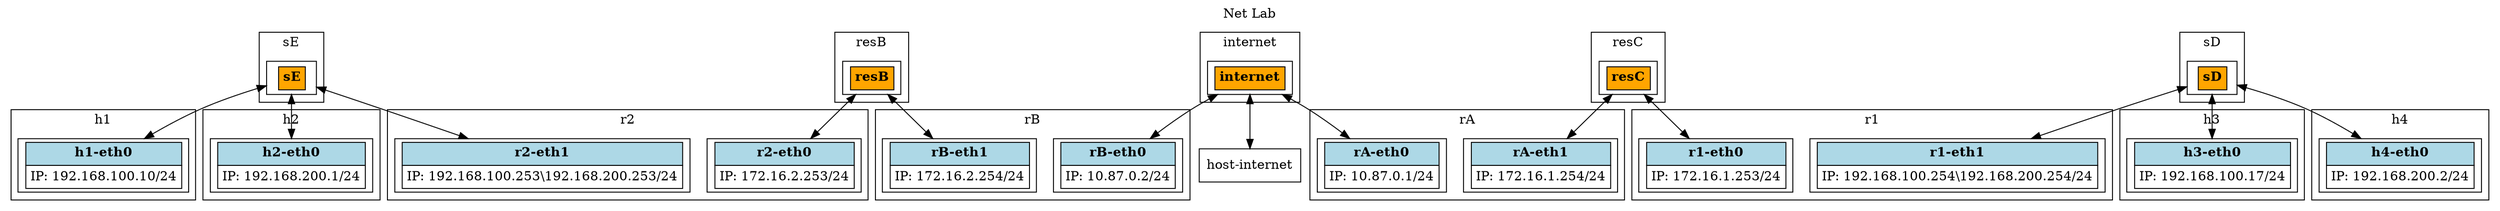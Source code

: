 digraph G { 
    label = "Net Lab";
    labelloc = top;
 
    node [shape=record];
    edge [dir=both];
subgraph cluster_0 {
		label = h1;
	
        "h1-eth0" [label=<
            <table border="0" cellborder="1" cellspacing="0" cellpadding="4">
                <tr><td bgcolor="lightblue"><b>h1-eth0</b></td></tr>
                <tr><td align="left">IP: 192.168.100.10/24</td></tr>
            </table>
        >];
	}
subgraph cluster_1 {
		label = h2;
	
        "h2-eth0" [label=<
            <table border="0" cellborder="1" cellspacing="0" cellpadding="4">
                <tr><td bgcolor="lightblue"><b>h2-eth0</b></td></tr>
                <tr><td align="left">IP: 192.168.200.1/24</td></tr>
            </table>
        >];
	}
subgraph cluster_2 {
		label = h3;
	
        "h3-eth0" [label=<
            <table border="0" cellborder="1" cellspacing="0" cellpadding="4">
                <tr><td bgcolor="lightblue"><b>h3-eth0</b></td></tr>
                <tr><td align="left">IP: 192.168.100.17/24</td></tr>
            </table>
        >];
	}
subgraph cluster_3 {
		label = h4;
	
        "h4-eth0" [label=<
            <table border="0" cellborder="1" cellspacing="0" cellpadding="4">
                <tr><td bgcolor="lightblue"><b>h4-eth0</b></td></tr>
                <tr><td align="left">IP: 192.168.200.2/24</td></tr>
            </table>
        >];
	}
subgraph cluster_4 {
		label = r1;
	
        "r1-eth0" [label=<
            <table border="0" cellborder="1" cellspacing="0" cellpadding="4">
                <tr><td bgcolor="lightblue"><b>r1-eth0</b></td></tr>
                <tr><td align="left">IP: 172.16.1.253/24</td></tr>
            </table>
        >];
        "r1-eth1" [label=<
            <table border="0" cellborder="1" cellspacing="0" cellpadding="4">
                <tr><td bgcolor="lightblue"><b>r1-eth1</b></td></tr>
                <tr><td align="left">IP: 192.168.100.254\192.168.200.254/24</td></tr>
            </table>
        >];
	}
subgraph cluster_5 {
		label = r2;
	
        "r2-eth0" [label=<
            <table border="0" cellborder="1" cellspacing="0" cellpadding="4">
                <tr><td bgcolor="lightblue"><b>r2-eth0</b></td></tr>
                <tr><td align="left">IP: 172.16.2.253/24</td></tr>
            </table>
        >];
        "r2-eth1" [label=<
            <table border="0" cellborder="1" cellspacing="0" cellpadding="4">
                <tr><td bgcolor="lightblue"><b>r2-eth1</b></td></tr>
                <tr><td align="left">IP: 192.168.100.253\192.168.200.253/24</td></tr>
            </table>
        >];
	}
subgraph cluster_6 {
		label = rA;
	
        "rA-eth0" [label=<
            <table border="0" cellborder="1" cellspacing="0" cellpadding="4">
                <tr><td bgcolor="lightblue"><b>rA-eth0</b></td></tr>
                <tr><td align="left">IP: 10.87.0.1/24</td></tr>
            </table>
        >];
        "rA-eth1" [label=<
            <table border="0" cellborder="1" cellspacing="0" cellpadding="4">
                <tr><td bgcolor="lightblue"><b>rA-eth1</b></td></tr>
                <tr><td align="left">IP: 172.16.1.254/24</td></tr>
            </table>
        >];
	}
subgraph cluster_7 {
		label = rB;
	
        "rB-eth0" [label=<
            <table border="0" cellborder="1" cellspacing="0" cellpadding="4">
                <tr><td bgcolor="lightblue"><b>rB-eth0</b></td></tr>
                <tr><td align="left">IP: 10.87.0.2/24</td></tr>
            </table>
        >];
        "rB-eth1" [label=<
            <table border="0" cellborder="1" cellspacing="0" cellpadding="4">
                <tr><td bgcolor="lightblue"><b>rB-eth1</b></td></tr>
                <tr><td align="left">IP: 172.16.2.254/24</td></tr>
            </table>
        >];
	}
subgraph cluster_8 {
		label = sD;
	
        "sD" [label=<
            <table border="0" cellborder="1" cellspacing="0" cellpadding="4">
                <tr><td bgcolor="orange"><b>sD</b></td></tr>
            </table>
        >];
	}
subgraph cluster_9 {
		label = sE;
	
        "sE" [label=<
            <table border="0" cellborder="1" cellspacing="0" cellpadding="4">
                <tr><td bgcolor="orange"><b>sE</b></td></tr>
            </table>
        >];
	}
subgraph cluster_10 {
		label = internet;
	
        "internet" [label=<
            <table border="0" cellborder="1" cellspacing="0" cellpadding="4">
                <tr><td bgcolor="orange"><b>internet</b></td></tr>
            </table>
        >];
	}
subgraph cluster_11 {
		label = resC;
	
        "resC" [label=<
            <table border="0" cellborder="1" cellspacing="0" cellpadding="4">
                <tr><td bgcolor="orange"><b>resC</b></td></tr>
            </table>
        >];
	}
subgraph cluster_12 {
		label = resB;
	
        "resB" [label=<
            <table border="0" cellborder="1" cellspacing="0" cellpadding="4">
                <tr><td bgcolor="orange"><b>resB</b></td></tr>
            </table>
        >];
	}
 "sD"->"h3-eth0"; 
 "sD"->"h4-eth0"; 
 "sE"->"h1-eth0"; 
 "sE"->"h2-eth0"; 
 "sD"->"r1-eth1"; 
 "sE"->"r2-eth1"; 
 "internet"->"rA-eth0"; 
 "internet"->"rB-eth0"; 
 "internet"->"host-internet"; 
 "resC"->"r1-eth0"; 
 "resC"->"rA-eth1"; 
 "resB"->"r2-eth0"; 
 "resB"->"rB-eth1"; 
}
